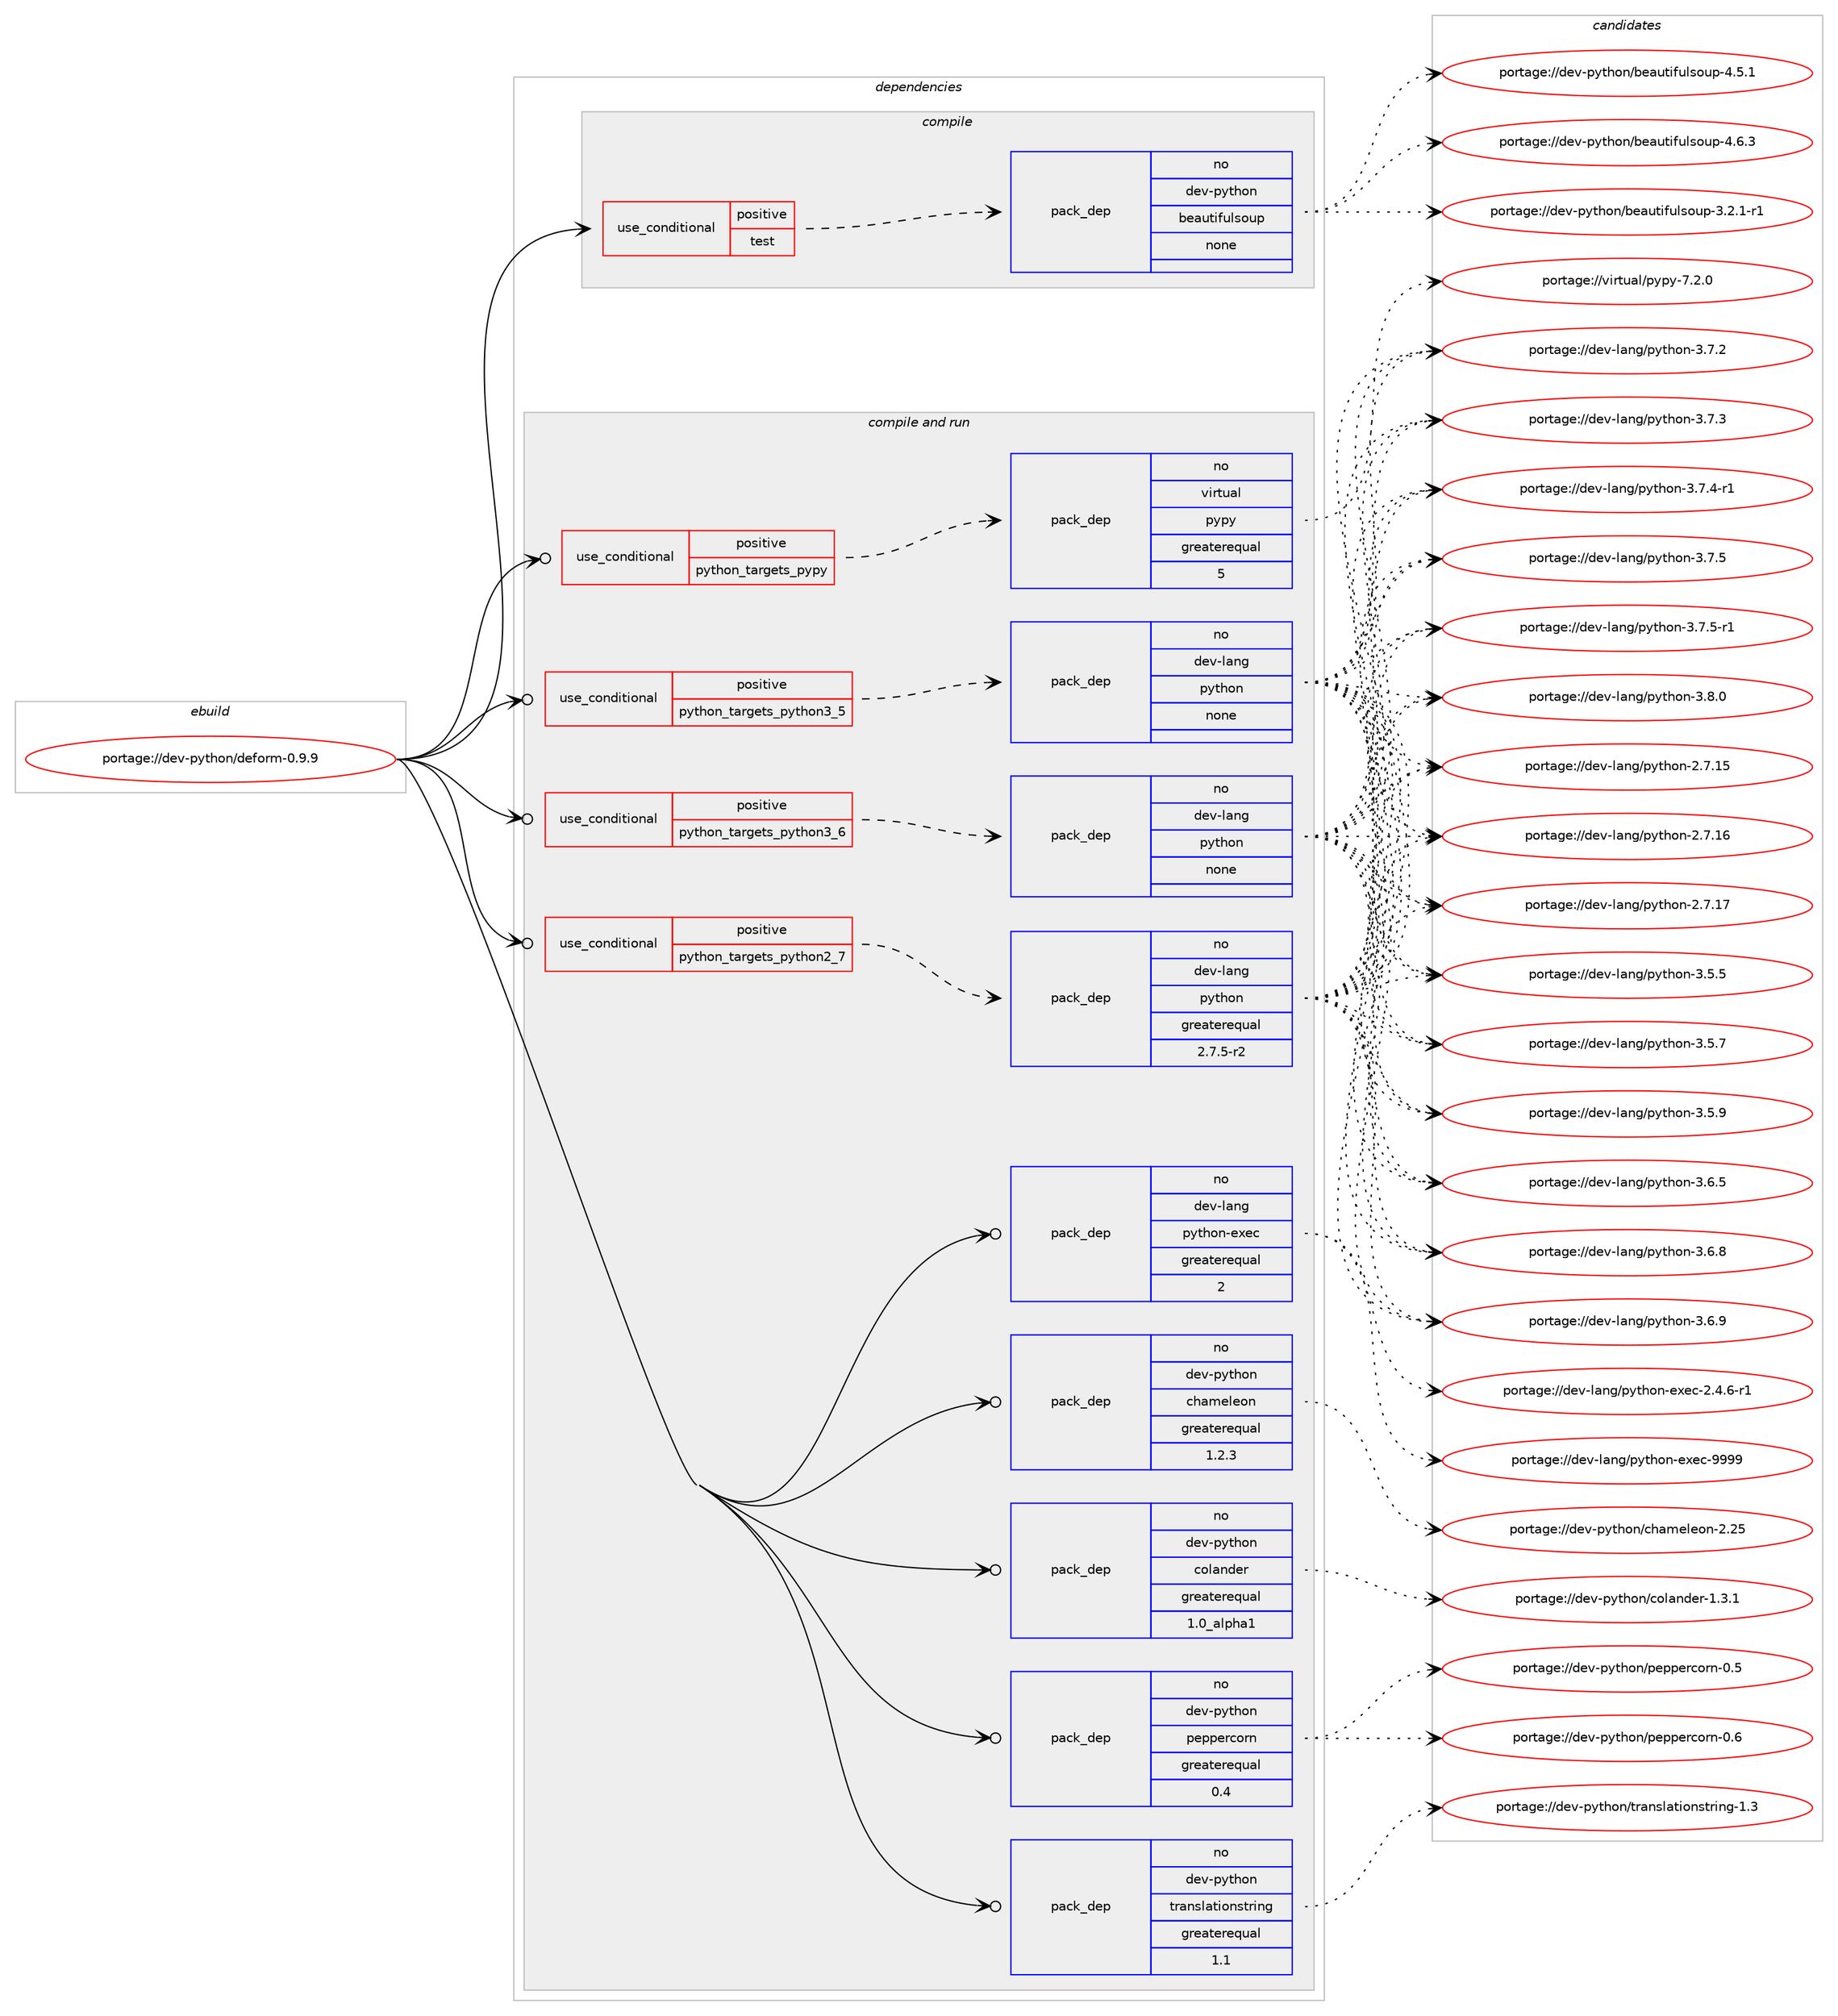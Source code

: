 digraph prolog {

# *************
# Graph options
# *************

newrank=true;
concentrate=true;
compound=true;
graph [rankdir=LR,fontname=Helvetica,fontsize=10,ranksep=1.5];#, ranksep=2.5, nodesep=0.2];
edge  [arrowhead=vee];
node  [fontname=Helvetica,fontsize=10];

# **********
# The ebuild
# **********

subgraph cluster_leftcol {
color=gray;
rank=same;
label=<<i>ebuild</i>>;
id [label="portage://dev-python/deform-0.9.9", color=red, width=4, href="../dev-python/deform-0.9.9.svg"];
}

# ****************
# The dependencies
# ****************

subgraph cluster_midcol {
color=gray;
label=<<i>dependencies</i>>;
subgraph cluster_compile {
fillcolor="#eeeeee";
style=filled;
label=<<i>compile</i>>;
subgraph cond27526 {
dependency135924 [label=<<TABLE BORDER="0" CELLBORDER="1" CELLSPACING="0" CELLPADDING="4"><TR><TD ROWSPAN="3" CELLPADDING="10">use_conditional</TD></TR><TR><TD>positive</TD></TR><TR><TD>test</TD></TR></TABLE>>, shape=none, color=red];
subgraph pack105085 {
dependency135925 [label=<<TABLE BORDER="0" CELLBORDER="1" CELLSPACING="0" CELLPADDING="4" WIDTH="220"><TR><TD ROWSPAN="6" CELLPADDING="30">pack_dep</TD></TR><TR><TD WIDTH="110">no</TD></TR><TR><TD>dev-python</TD></TR><TR><TD>beautifulsoup</TD></TR><TR><TD>none</TD></TR><TR><TD></TD></TR></TABLE>>, shape=none, color=blue];
}
dependency135924:e -> dependency135925:w [weight=20,style="dashed",arrowhead="vee"];
}
id:e -> dependency135924:w [weight=20,style="solid",arrowhead="vee"];
}
subgraph cluster_compileandrun {
fillcolor="#eeeeee";
style=filled;
label=<<i>compile and run</i>>;
subgraph cond27527 {
dependency135926 [label=<<TABLE BORDER="0" CELLBORDER="1" CELLSPACING="0" CELLPADDING="4"><TR><TD ROWSPAN="3" CELLPADDING="10">use_conditional</TD></TR><TR><TD>positive</TD></TR><TR><TD>python_targets_pypy</TD></TR></TABLE>>, shape=none, color=red];
subgraph pack105086 {
dependency135927 [label=<<TABLE BORDER="0" CELLBORDER="1" CELLSPACING="0" CELLPADDING="4" WIDTH="220"><TR><TD ROWSPAN="6" CELLPADDING="30">pack_dep</TD></TR><TR><TD WIDTH="110">no</TD></TR><TR><TD>virtual</TD></TR><TR><TD>pypy</TD></TR><TR><TD>greaterequal</TD></TR><TR><TD>5</TD></TR></TABLE>>, shape=none, color=blue];
}
dependency135926:e -> dependency135927:w [weight=20,style="dashed",arrowhead="vee"];
}
id:e -> dependency135926:w [weight=20,style="solid",arrowhead="odotvee"];
subgraph cond27528 {
dependency135928 [label=<<TABLE BORDER="0" CELLBORDER="1" CELLSPACING="0" CELLPADDING="4"><TR><TD ROWSPAN="3" CELLPADDING="10">use_conditional</TD></TR><TR><TD>positive</TD></TR><TR><TD>python_targets_python2_7</TD></TR></TABLE>>, shape=none, color=red];
subgraph pack105087 {
dependency135929 [label=<<TABLE BORDER="0" CELLBORDER="1" CELLSPACING="0" CELLPADDING="4" WIDTH="220"><TR><TD ROWSPAN="6" CELLPADDING="30">pack_dep</TD></TR><TR><TD WIDTH="110">no</TD></TR><TR><TD>dev-lang</TD></TR><TR><TD>python</TD></TR><TR><TD>greaterequal</TD></TR><TR><TD>2.7.5-r2</TD></TR></TABLE>>, shape=none, color=blue];
}
dependency135928:e -> dependency135929:w [weight=20,style="dashed",arrowhead="vee"];
}
id:e -> dependency135928:w [weight=20,style="solid",arrowhead="odotvee"];
subgraph cond27529 {
dependency135930 [label=<<TABLE BORDER="0" CELLBORDER="1" CELLSPACING="0" CELLPADDING="4"><TR><TD ROWSPAN="3" CELLPADDING="10">use_conditional</TD></TR><TR><TD>positive</TD></TR><TR><TD>python_targets_python3_5</TD></TR></TABLE>>, shape=none, color=red];
subgraph pack105088 {
dependency135931 [label=<<TABLE BORDER="0" CELLBORDER="1" CELLSPACING="0" CELLPADDING="4" WIDTH="220"><TR><TD ROWSPAN="6" CELLPADDING="30">pack_dep</TD></TR><TR><TD WIDTH="110">no</TD></TR><TR><TD>dev-lang</TD></TR><TR><TD>python</TD></TR><TR><TD>none</TD></TR><TR><TD></TD></TR></TABLE>>, shape=none, color=blue];
}
dependency135930:e -> dependency135931:w [weight=20,style="dashed",arrowhead="vee"];
}
id:e -> dependency135930:w [weight=20,style="solid",arrowhead="odotvee"];
subgraph cond27530 {
dependency135932 [label=<<TABLE BORDER="0" CELLBORDER="1" CELLSPACING="0" CELLPADDING="4"><TR><TD ROWSPAN="3" CELLPADDING="10">use_conditional</TD></TR><TR><TD>positive</TD></TR><TR><TD>python_targets_python3_6</TD></TR></TABLE>>, shape=none, color=red];
subgraph pack105089 {
dependency135933 [label=<<TABLE BORDER="0" CELLBORDER="1" CELLSPACING="0" CELLPADDING="4" WIDTH="220"><TR><TD ROWSPAN="6" CELLPADDING="30">pack_dep</TD></TR><TR><TD WIDTH="110">no</TD></TR><TR><TD>dev-lang</TD></TR><TR><TD>python</TD></TR><TR><TD>none</TD></TR><TR><TD></TD></TR></TABLE>>, shape=none, color=blue];
}
dependency135932:e -> dependency135933:w [weight=20,style="dashed",arrowhead="vee"];
}
id:e -> dependency135932:w [weight=20,style="solid",arrowhead="odotvee"];
subgraph pack105090 {
dependency135934 [label=<<TABLE BORDER="0" CELLBORDER="1" CELLSPACING="0" CELLPADDING="4" WIDTH="220"><TR><TD ROWSPAN="6" CELLPADDING="30">pack_dep</TD></TR><TR><TD WIDTH="110">no</TD></TR><TR><TD>dev-lang</TD></TR><TR><TD>python-exec</TD></TR><TR><TD>greaterequal</TD></TR><TR><TD>2</TD></TR></TABLE>>, shape=none, color=blue];
}
id:e -> dependency135934:w [weight=20,style="solid",arrowhead="odotvee"];
subgraph pack105091 {
dependency135935 [label=<<TABLE BORDER="0" CELLBORDER="1" CELLSPACING="0" CELLPADDING="4" WIDTH="220"><TR><TD ROWSPAN="6" CELLPADDING="30">pack_dep</TD></TR><TR><TD WIDTH="110">no</TD></TR><TR><TD>dev-python</TD></TR><TR><TD>chameleon</TD></TR><TR><TD>greaterequal</TD></TR><TR><TD>1.2.3</TD></TR></TABLE>>, shape=none, color=blue];
}
id:e -> dependency135935:w [weight=20,style="solid",arrowhead="odotvee"];
subgraph pack105092 {
dependency135936 [label=<<TABLE BORDER="0" CELLBORDER="1" CELLSPACING="0" CELLPADDING="4" WIDTH="220"><TR><TD ROWSPAN="6" CELLPADDING="30">pack_dep</TD></TR><TR><TD WIDTH="110">no</TD></TR><TR><TD>dev-python</TD></TR><TR><TD>colander</TD></TR><TR><TD>greaterequal</TD></TR><TR><TD>1.0_alpha1</TD></TR></TABLE>>, shape=none, color=blue];
}
id:e -> dependency135936:w [weight=20,style="solid",arrowhead="odotvee"];
subgraph pack105093 {
dependency135937 [label=<<TABLE BORDER="0" CELLBORDER="1" CELLSPACING="0" CELLPADDING="4" WIDTH="220"><TR><TD ROWSPAN="6" CELLPADDING="30">pack_dep</TD></TR><TR><TD WIDTH="110">no</TD></TR><TR><TD>dev-python</TD></TR><TR><TD>peppercorn</TD></TR><TR><TD>greaterequal</TD></TR><TR><TD>0.4</TD></TR></TABLE>>, shape=none, color=blue];
}
id:e -> dependency135937:w [weight=20,style="solid",arrowhead="odotvee"];
subgraph pack105094 {
dependency135938 [label=<<TABLE BORDER="0" CELLBORDER="1" CELLSPACING="0" CELLPADDING="4" WIDTH="220"><TR><TD ROWSPAN="6" CELLPADDING="30">pack_dep</TD></TR><TR><TD WIDTH="110">no</TD></TR><TR><TD>dev-python</TD></TR><TR><TD>translationstring</TD></TR><TR><TD>greaterequal</TD></TR><TR><TD>1.1</TD></TR></TABLE>>, shape=none, color=blue];
}
id:e -> dependency135938:w [weight=20,style="solid",arrowhead="odotvee"];
}
subgraph cluster_run {
fillcolor="#eeeeee";
style=filled;
label=<<i>run</i>>;
}
}

# **************
# The candidates
# **************

subgraph cluster_choices {
rank=same;
color=gray;
label=<<i>candidates</i>>;

subgraph choice105085 {
color=black;
nodesep=1;
choiceportage100101118451121211161041111104798101971171161051021171081151111171124551465046494511449 [label="portage://dev-python/beautifulsoup-3.2.1-r1", color=red, width=4,href="../dev-python/beautifulsoup-3.2.1-r1.svg"];
choiceportage10010111845112121116104111110479810197117116105102117108115111117112455246534649 [label="portage://dev-python/beautifulsoup-4.5.1", color=red, width=4,href="../dev-python/beautifulsoup-4.5.1.svg"];
choiceportage10010111845112121116104111110479810197117116105102117108115111117112455246544651 [label="portage://dev-python/beautifulsoup-4.6.3", color=red, width=4,href="../dev-python/beautifulsoup-4.6.3.svg"];
dependency135925:e -> choiceportage100101118451121211161041111104798101971171161051021171081151111171124551465046494511449:w [style=dotted,weight="100"];
dependency135925:e -> choiceportage10010111845112121116104111110479810197117116105102117108115111117112455246534649:w [style=dotted,weight="100"];
dependency135925:e -> choiceportage10010111845112121116104111110479810197117116105102117108115111117112455246544651:w [style=dotted,weight="100"];
}
subgraph choice105086 {
color=black;
nodesep=1;
choiceportage1181051141161179710847112121112121455546504648 [label="portage://virtual/pypy-7.2.0", color=red, width=4,href="../virtual/pypy-7.2.0.svg"];
dependency135927:e -> choiceportage1181051141161179710847112121112121455546504648:w [style=dotted,weight="100"];
}
subgraph choice105087 {
color=black;
nodesep=1;
choiceportage10010111845108971101034711212111610411111045504655464953 [label="portage://dev-lang/python-2.7.15", color=red, width=4,href="../dev-lang/python-2.7.15.svg"];
choiceportage10010111845108971101034711212111610411111045504655464954 [label="portage://dev-lang/python-2.7.16", color=red, width=4,href="../dev-lang/python-2.7.16.svg"];
choiceportage10010111845108971101034711212111610411111045504655464955 [label="portage://dev-lang/python-2.7.17", color=red, width=4,href="../dev-lang/python-2.7.17.svg"];
choiceportage100101118451089711010347112121116104111110455146534653 [label="portage://dev-lang/python-3.5.5", color=red, width=4,href="../dev-lang/python-3.5.5.svg"];
choiceportage100101118451089711010347112121116104111110455146534655 [label="portage://dev-lang/python-3.5.7", color=red, width=4,href="../dev-lang/python-3.5.7.svg"];
choiceportage100101118451089711010347112121116104111110455146534657 [label="portage://dev-lang/python-3.5.9", color=red, width=4,href="../dev-lang/python-3.5.9.svg"];
choiceportage100101118451089711010347112121116104111110455146544653 [label="portage://dev-lang/python-3.6.5", color=red, width=4,href="../dev-lang/python-3.6.5.svg"];
choiceportage100101118451089711010347112121116104111110455146544656 [label="portage://dev-lang/python-3.6.8", color=red, width=4,href="../dev-lang/python-3.6.8.svg"];
choiceportage100101118451089711010347112121116104111110455146544657 [label="portage://dev-lang/python-3.6.9", color=red, width=4,href="../dev-lang/python-3.6.9.svg"];
choiceportage100101118451089711010347112121116104111110455146554650 [label="portage://dev-lang/python-3.7.2", color=red, width=4,href="../dev-lang/python-3.7.2.svg"];
choiceportage100101118451089711010347112121116104111110455146554651 [label="portage://dev-lang/python-3.7.3", color=red, width=4,href="../dev-lang/python-3.7.3.svg"];
choiceportage1001011184510897110103471121211161041111104551465546524511449 [label="portage://dev-lang/python-3.7.4-r1", color=red, width=4,href="../dev-lang/python-3.7.4-r1.svg"];
choiceportage100101118451089711010347112121116104111110455146554653 [label="portage://dev-lang/python-3.7.5", color=red, width=4,href="../dev-lang/python-3.7.5.svg"];
choiceportage1001011184510897110103471121211161041111104551465546534511449 [label="portage://dev-lang/python-3.7.5-r1", color=red, width=4,href="../dev-lang/python-3.7.5-r1.svg"];
choiceportage100101118451089711010347112121116104111110455146564648 [label="portage://dev-lang/python-3.8.0", color=red, width=4,href="../dev-lang/python-3.8.0.svg"];
dependency135929:e -> choiceportage10010111845108971101034711212111610411111045504655464953:w [style=dotted,weight="100"];
dependency135929:e -> choiceportage10010111845108971101034711212111610411111045504655464954:w [style=dotted,weight="100"];
dependency135929:e -> choiceportage10010111845108971101034711212111610411111045504655464955:w [style=dotted,weight="100"];
dependency135929:e -> choiceportage100101118451089711010347112121116104111110455146534653:w [style=dotted,weight="100"];
dependency135929:e -> choiceportage100101118451089711010347112121116104111110455146534655:w [style=dotted,weight="100"];
dependency135929:e -> choiceportage100101118451089711010347112121116104111110455146534657:w [style=dotted,weight="100"];
dependency135929:e -> choiceportage100101118451089711010347112121116104111110455146544653:w [style=dotted,weight="100"];
dependency135929:e -> choiceportage100101118451089711010347112121116104111110455146544656:w [style=dotted,weight="100"];
dependency135929:e -> choiceportage100101118451089711010347112121116104111110455146544657:w [style=dotted,weight="100"];
dependency135929:e -> choiceportage100101118451089711010347112121116104111110455146554650:w [style=dotted,weight="100"];
dependency135929:e -> choiceportage100101118451089711010347112121116104111110455146554651:w [style=dotted,weight="100"];
dependency135929:e -> choiceportage1001011184510897110103471121211161041111104551465546524511449:w [style=dotted,weight="100"];
dependency135929:e -> choiceportage100101118451089711010347112121116104111110455146554653:w [style=dotted,weight="100"];
dependency135929:e -> choiceportage1001011184510897110103471121211161041111104551465546534511449:w [style=dotted,weight="100"];
dependency135929:e -> choiceportage100101118451089711010347112121116104111110455146564648:w [style=dotted,weight="100"];
}
subgraph choice105088 {
color=black;
nodesep=1;
choiceportage10010111845108971101034711212111610411111045504655464953 [label="portage://dev-lang/python-2.7.15", color=red, width=4,href="../dev-lang/python-2.7.15.svg"];
choiceportage10010111845108971101034711212111610411111045504655464954 [label="portage://dev-lang/python-2.7.16", color=red, width=4,href="../dev-lang/python-2.7.16.svg"];
choiceportage10010111845108971101034711212111610411111045504655464955 [label="portage://dev-lang/python-2.7.17", color=red, width=4,href="../dev-lang/python-2.7.17.svg"];
choiceportage100101118451089711010347112121116104111110455146534653 [label="portage://dev-lang/python-3.5.5", color=red, width=4,href="../dev-lang/python-3.5.5.svg"];
choiceportage100101118451089711010347112121116104111110455146534655 [label="portage://dev-lang/python-3.5.7", color=red, width=4,href="../dev-lang/python-3.5.7.svg"];
choiceportage100101118451089711010347112121116104111110455146534657 [label="portage://dev-lang/python-3.5.9", color=red, width=4,href="../dev-lang/python-3.5.9.svg"];
choiceportage100101118451089711010347112121116104111110455146544653 [label="portage://dev-lang/python-3.6.5", color=red, width=4,href="../dev-lang/python-3.6.5.svg"];
choiceportage100101118451089711010347112121116104111110455146544656 [label="portage://dev-lang/python-3.6.8", color=red, width=4,href="../dev-lang/python-3.6.8.svg"];
choiceportage100101118451089711010347112121116104111110455146544657 [label="portage://dev-lang/python-3.6.9", color=red, width=4,href="../dev-lang/python-3.6.9.svg"];
choiceportage100101118451089711010347112121116104111110455146554650 [label="portage://dev-lang/python-3.7.2", color=red, width=4,href="../dev-lang/python-3.7.2.svg"];
choiceportage100101118451089711010347112121116104111110455146554651 [label="portage://dev-lang/python-3.7.3", color=red, width=4,href="../dev-lang/python-3.7.3.svg"];
choiceportage1001011184510897110103471121211161041111104551465546524511449 [label="portage://dev-lang/python-3.7.4-r1", color=red, width=4,href="../dev-lang/python-3.7.4-r1.svg"];
choiceportage100101118451089711010347112121116104111110455146554653 [label="portage://dev-lang/python-3.7.5", color=red, width=4,href="../dev-lang/python-3.7.5.svg"];
choiceportage1001011184510897110103471121211161041111104551465546534511449 [label="portage://dev-lang/python-3.7.5-r1", color=red, width=4,href="../dev-lang/python-3.7.5-r1.svg"];
choiceportage100101118451089711010347112121116104111110455146564648 [label="portage://dev-lang/python-3.8.0", color=red, width=4,href="../dev-lang/python-3.8.0.svg"];
dependency135931:e -> choiceportage10010111845108971101034711212111610411111045504655464953:w [style=dotted,weight="100"];
dependency135931:e -> choiceportage10010111845108971101034711212111610411111045504655464954:w [style=dotted,weight="100"];
dependency135931:e -> choiceportage10010111845108971101034711212111610411111045504655464955:w [style=dotted,weight="100"];
dependency135931:e -> choiceportage100101118451089711010347112121116104111110455146534653:w [style=dotted,weight="100"];
dependency135931:e -> choiceportage100101118451089711010347112121116104111110455146534655:w [style=dotted,weight="100"];
dependency135931:e -> choiceportage100101118451089711010347112121116104111110455146534657:w [style=dotted,weight="100"];
dependency135931:e -> choiceportage100101118451089711010347112121116104111110455146544653:w [style=dotted,weight="100"];
dependency135931:e -> choiceportage100101118451089711010347112121116104111110455146544656:w [style=dotted,weight="100"];
dependency135931:e -> choiceportage100101118451089711010347112121116104111110455146544657:w [style=dotted,weight="100"];
dependency135931:e -> choiceportage100101118451089711010347112121116104111110455146554650:w [style=dotted,weight="100"];
dependency135931:e -> choiceportage100101118451089711010347112121116104111110455146554651:w [style=dotted,weight="100"];
dependency135931:e -> choiceportage1001011184510897110103471121211161041111104551465546524511449:w [style=dotted,weight="100"];
dependency135931:e -> choiceportage100101118451089711010347112121116104111110455146554653:w [style=dotted,weight="100"];
dependency135931:e -> choiceportage1001011184510897110103471121211161041111104551465546534511449:w [style=dotted,weight="100"];
dependency135931:e -> choiceportage100101118451089711010347112121116104111110455146564648:w [style=dotted,weight="100"];
}
subgraph choice105089 {
color=black;
nodesep=1;
choiceportage10010111845108971101034711212111610411111045504655464953 [label="portage://dev-lang/python-2.7.15", color=red, width=4,href="../dev-lang/python-2.7.15.svg"];
choiceportage10010111845108971101034711212111610411111045504655464954 [label="portage://dev-lang/python-2.7.16", color=red, width=4,href="../dev-lang/python-2.7.16.svg"];
choiceportage10010111845108971101034711212111610411111045504655464955 [label="portage://dev-lang/python-2.7.17", color=red, width=4,href="../dev-lang/python-2.7.17.svg"];
choiceportage100101118451089711010347112121116104111110455146534653 [label="portage://dev-lang/python-3.5.5", color=red, width=4,href="../dev-lang/python-3.5.5.svg"];
choiceportage100101118451089711010347112121116104111110455146534655 [label="portage://dev-lang/python-3.5.7", color=red, width=4,href="../dev-lang/python-3.5.7.svg"];
choiceportage100101118451089711010347112121116104111110455146534657 [label="portage://dev-lang/python-3.5.9", color=red, width=4,href="../dev-lang/python-3.5.9.svg"];
choiceportage100101118451089711010347112121116104111110455146544653 [label="portage://dev-lang/python-3.6.5", color=red, width=4,href="../dev-lang/python-3.6.5.svg"];
choiceportage100101118451089711010347112121116104111110455146544656 [label="portage://dev-lang/python-3.6.8", color=red, width=4,href="../dev-lang/python-3.6.8.svg"];
choiceportage100101118451089711010347112121116104111110455146544657 [label="portage://dev-lang/python-3.6.9", color=red, width=4,href="../dev-lang/python-3.6.9.svg"];
choiceportage100101118451089711010347112121116104111110455146554650 [label="portage://dev-lang/python-3.7.2", color=red, width=4,href="../dev-lang/python-3.7.2.svg"];
choiceportage100101118451089711010347112121116104111110455146554651 [label="portage://dev-lang/python-3.7.3", color=red, width=4,href="../dev-lang/python-3.7.3.svg"];
choiceportage1001011184510897110103471121211161041111104551465546524511449 [label="portage://dev-lang/python-3.7.4-r1", color=red, width=4,href="../dev-lang/python-3.7.4-r1.svg"];
choiceportage100101118451089711010347112121116104111110455146554653 [label="portage://dev-lang/python-3.7.5", color=red, width=4,href="../dev-lang/python-3.7.5.svg"];
choiceportage1001011184510897110103471121211161041111104551465546534511449 [label="portage://dev-lang/python-3.7.5-r1", color=red, width=4,href="../dev-lang/python-3.7.5-r1.svg"];
choiceportage100101118451089711010347112121116104111110455146564648 [label="portage://dev-lang/python-3.8.0", color=red, width=4,href="../dev-lang/python-3.8.0.svg"];
dependency135933:e -> choiceportage10010111845108971101034711212111610411111045504655464953:w [style=dotted,weight="100"];
dependency135933:e -> choiceportage10010111845108971101034711212111610411111045504655464954:w [style=dotted,weight="100"];
dependency135933:e -> choiceportage10010111845108971101034711212111610411111045504655464955:w [style=dotted,weight="100"];
dependency135933:e -> choiceportage100101118451089711010347112121116104111110455146534653:w [style=dotted,weight="100"];
dependency135933:e -> choiceportage100101118451089711010347112121116104111110455146534655:w [style=dotted,weight="100"];
dependency135933:e -> choiceportage100101118451089711010347112121116104111110455146534657:w [style=dotted,weight="100"];
dependency135933:e -> choiceportage100101118451089711010347112121116104111110455146544653:w [style=dotted,weight="100"];
dependency135933:e -> choiceportage100101118451089711010347112121116104111110455146544656:w [style=dotted,weight="100"];
dependency135933:e -> choiceportage100101118451089711010347112121116104111110455146544657:w [style=dotted,weight="100"];
dependency135933:e -> choiceportage100101118451089711010347112121116104111110455146554650:w [style=dotted,weight="100"];
dependency135933:e -> choiceportage100101118451089711010347112121116104111110455146554651:w [style=dotted,weight="100"];
dependency135933:e -> choiceportage1001011184510897110103471121211161041111104551465546524511449:w [style=dotted,weight="100"];
dependency135933:e -> choiceportage100101118451089711010347112121116104111110455146554653:w [style=dotted,weight="100"];
dependency135933:e -> choiceportage1001011184510897110103471121211161041111104551465546534511449:w [style=dotted,weight="100"];
dependency135933:e -> choiceportage100101118451089711010347112121116104111110455146564648:w [style=dotted,weight="100"];
}
subgraph choice105090 {
color=black;
nodesep=1;
choiceportage10010111845108971101034711212111610411111045101120101994550465246544511449 [label="portage://dev-lang/python-exec-2.4.6-r1", color=red, width=4,href="../dev-lang/python-exec-2.4.6-r1.svg"];
choiceportage10010111845108971101034711212111610411111045101120101994557575757 [label="portage://dev-lang/python-exec-9999", color=red, width=4,href="../dev-lang/python-exec-9999.svg"];
dependency135934:e -> choiceportage10010111845108971101034711212111610411111045101120101994550465246544511449:w [style=dotted,weight="100"];
dependency135934:e -> choiceportage10010111845108971101034711212111610411111045101120101994557575757:w [style=dotted,weight="100"];
}
subgraph choice105091 {
color=black;
nodesep=1;
choiceportage100101118451121211161041111104799104971091011081011111104550465053 [label="portage://dev-python/chameleon-2.25", color=red, width=4,href="../dev-python/chameleon-2.25.svg"];
dependency135935:e -> choiceportage100101118451121211161041111104799104971091011081011111104550465053:w [style=dotted,weight="100"];
}
subgraph choice105092 {
color=black;
nodesep=1;
choiceportage10010111845112121116104111110479911110897110100101114454946514649 [label="portage://dev-python/colander-1.3.1", color=red, width=4,href="../dev-python/colander-1.3.1.svg"];
dependency135936:e -> choiceportage10010111845112121116104111110479911110897110100101114454946514649:w [style=dotted,weight="100"];
}
subgraph choice105093 {
color=black;
nodesep=1;
choiceportage10010111845112121116104111110471121011121121011149911111411045484653 [label="portage://dev-python/peppercorn-0.5", color=red, width=4,href="../dev-python/peppercorn-0.5.svg"];
choiceportage10010111845112121116104111110471121011121121011149911111411045484654 [label="portage://dev-python/peppercorn-0.6", color=red, width=4,href="../dev-python/peppercorn-0.6.svg"];
dependency135937:e -> choiceportage10010111845112121116104111110471121011121121011149911111411045484653:w [style=dotted,weight="100"];
dependency135937:e -> choiceportage10010111845112121116104111110471121011121121011149911111411045484654:w [style=dotted,weight="100"];
}
subgraph choice105094 {
color=black;
nodesep=1;
choiceportage1001011184511212111610411111047116114971101151089711610511111011511611410511010345494651 [label="portage://dev-python/translationstring-1.3", color=red, width=4,href="../dev-python/translationstring-1.3.svg"];
dependency135938:e -> choiceportage1001011184511212111610411111047116114971101151089711610511111011511611410511010345494651:w [style=dotted,weight="100"];
}
}

}
